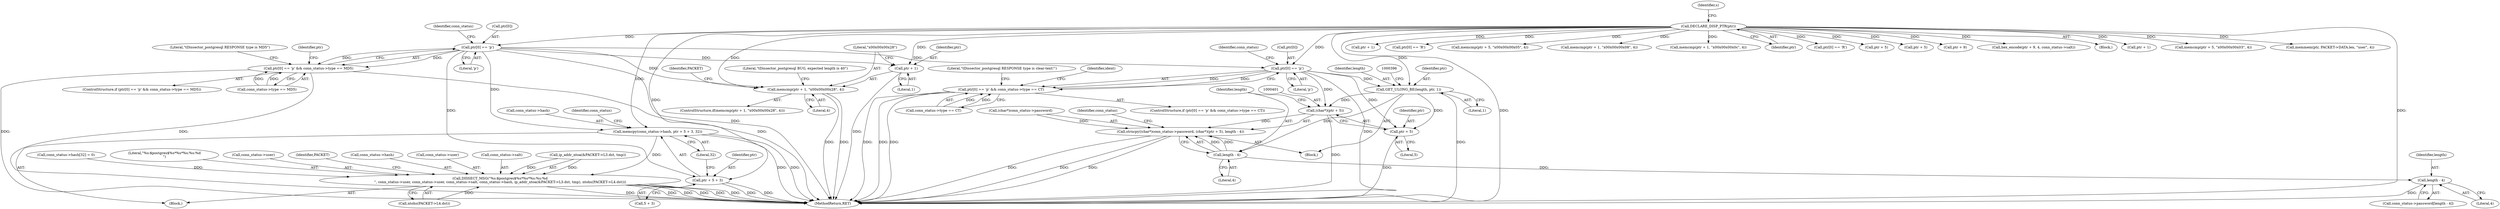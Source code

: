 digraph "0_ettercap_e3abe7d7585ecc420a7cab73313216613aadad5a@array" {
"1000286" [label="(Call,ptr[0] == 'p')"];
"1000114" [label="(Call,DECLARE_DISP_PTR(ptr))"];
"1000285" [label="(Call,ptr[0] == 'p' && conn_status->type == MD5)"];
"1000300" [label="(Call,memcmp(ptr + 1, \"\x00\x00\x00\x28\", 4))"];
"1000301" [label="(Call,ptr + 1)"];
"1000324" [label="(Call,memcpy(conn_status->hash, ptr + 5 + 3, 32))"];
"1000341" [label="(Call,DISSECT_MSG(\"%s:$postgres$%s*%s*%s:%s:%d\n\", conn_status->user, conn_status->user, conn_status->salt, conn_status->hash, ip_addr_ntoa(&PACKET->L3.dst, tmp), ntohs(PACKET->L4.dst)))"];
"1000328" [label="(Call,ptr + 5 + 3)"];
"1000376" [label="(Call,ptr[0] == 'p')"];
"1000375" [label="(Call,ptr[0] == 'p' && conn_status->type == CT)"];
"1000390" [label="(Call,GET_ULONG_BE(length, ptr, 1))"];
"1000400" [label="(Call,(char*)(ptr + 5))"];
"1000394" [label="(Call,strncpy((char*)conn_status->password, (char*)(ptr + 5), length - 4))"];
"1000402" [label="(Call,ptr + 5)"];
"1000405" [label="(Call,length - 4)"];
"1000413" [label="(Call,length - 4)"];
"1000493" [label="(Call,ptr + 1)"];
"1000299" [label="(ControlStructure,if(memcmp(ptr + 1, \"\x00\x00\x00\x28\", 4)))"];
"1000330" [label="(Call,5 + 3)"];
"1000400" [label="(Call,(char*)(ptr + 5))"];
"1000409" [label="(Call,conn_status->password[length - 4])"];
"1000378" [label="(Identifier,ptr)"];
"1000114" [label="(Call,DECLARE_DISP_PTR(ptr))"];
"1000535" [label="(Call,ptr[0] == 'R')"];
"1000285" [label="(Call,ptr[0] == 'p' && conn_status->type == MD5)"];
"1000499" [label="(Call,memcmp(ptr + 5, \"\x00\x00\x00\x05\", 4))"];
"1000291" [label="(Call,conn_status->type == MD5)"];
"1000329" [label="(Identifier,ptr)"];
"1000542" [label="(Call,memcmp(ptr + 1, \"\x00\x00\x00\x08\", 4))"];
"1000389" [label="(Literal,\"\tDissector_postgresql RESPONSE type is clear-text!\")"];
"1000118" [label="(Identifier,s)"];
"1000324" [label="(Call,memcpy(conn_status->hash, ptr + 5 + 3, 32))"];
"1000411" [label="(Identifier,conn_status)"];
"1000390" [label="(Call,GET_ULONG_BE(length, ptr, 1))"];
"1000492" [label="(Call,memcmp(ptr + 1, \"\x00\x00\x00\x0c\", 4))"];
"1000286" [label="(Call,ptr[0] == 'p')"];
"1000296" [label="(Block,)"];
"1000342" [label="(Literal,\"%s:$postgres$%s*%s*%s:%s:%d\n\")"];
"1000343" [label="(Call,conn_status->user)"];
"1000115" [label="(Identifier,ptr)"];
"1000383" [label="(Identifier,conn_status)"];
"1000380" [label="(Literal,'p')"];
"1000381" [label="(Call,conn_status->type == CT)"];
"1000333" [label="(Literal,32)"];
"1000569" [label="(Identifier,ident)"];
"1000386" [label="(Block,)"];
"1000337" [label="(Identifier,conn_status)"];
"1000377" [label="(Call,ptr[0])"];
"1000315" [label="(Identifier,PACKET)"];
"1000485" [label="(Call,ptr[0] == 'R')"];
"1000395" [label="(Call,(char*)conn_status->password)"];
"1000550" [label="(Call,ptr + 5)"];
"1000392" [label="(Identifier,ptr)"];
"1000341" [label="(Call,DISSECT_MSG(\"%s:$postgres$%s*%s*%s:%s:%d\n\", conn_status->user, conn_status->user, conn_status->salt, conn_status->hash, ip_addr_ntoa(&PACKET->L3.dst, tmp), ntohs(PACKET->L4.dst)))"];
"1000415" [label="(Literal,4)"];
"1000500" [label="(Call,ptr + 5)"];
"1000402" [label="(Call,ptr + 5)"];
"1000374" [label="(ControlStructure,if (ptr[0] == 'p' && conn_status->type == CT))"];
"1000406" [label="(Identifier,length)"];
"1000328" [label="(Call,ptr + 5 + 3)"];
"1000302" [label="(Identifier,ptr)"];
"1000363" [label="(Call,ntohs(PACKET->L4.dst))"];
"1000376" [label="(Call,ptr[0] == 'p')"];
"1000375" [label="(Call,ptr[0] == 'p' && conn_status->type == CT)"];
"1000370" [label="(Identifier,PACKET)"];
"1000301" [label="(Call,ptr + 1)"];
"1000405" [label="(Call,length - 4)"];
"1000407" [label="(Literal,4)"];
"1000413" [label="(Call,length - 4)"];
"1000290" [label="(Literal,'p')"];
"1000284" [label="(ControlStructure,if (ptr[0] == 'p' && conn_status->type == MD5))"];
"1000519" [label="(Call,ptr + 9)"];
"1000352" [label="(Call,conn_status->hash)"];
"1000518" [label="(Call,hex_encode(ptr + 9, 4, conn_status->salt))"];
"1000346" [label="(Call,conn_status->user)"];
"1000298" [label="(Literal,\"\tDissector_postgresql RESPONSE type is MD5\")"];
"1000349" [label="(Call,conn_status->salt)"];
"1000113" [label="(Block,)"];
"1000300" [label="(Call,memcmp(ptr + 1, \"\x00\x00\x00\x28\", 4))"];
"1000293" [label="(Identifier,conn_status)"];
"1000287" [label="(Call,ptr[0])"];
"1000303" [label="(Literal,1)"];
"1000304" [label="(Literal,\"\x00\x00\x00\x28\")"];
"1000543" [label="(Call,ptr + 1)"];
"1000325" [label="(Call,conn_status->hash)"];
"1000572" [label="(MethodReturn,RET)"];
"1000305" [label="(Literal,4)"];
"1000549" [label="(Call,memcmp(ptr + 5, \"\x00\x00\x00\x03\", 4))"];
"1000308" [label="(Literal,\"\tDissector_postgresql BUG, expected length is 40\")"];
"1000355" [label="(Call,ip_addr_ntoa(&PACKET->L3.dst, tmp))"];
"1000334" [label="(Call,conn_status->hash[32] = 0)"];
"1000393" [label="(Literal,1)"];
"1000394" [label="(Call,strncpy((char*)conn_status->password, (char*)(ptr + 5), length - 4))"];
"1000404" [label="(Literal,5)"];
"1000169" [label="(Call,memmem(ptr, PACKET->DATA.len, \"user\", 4))"];
"1000403" [label="(Identifier,ptr)"];
"1000391" [label="(Identifier,length)"];
"1000414" [label="(Identifier,length)"];
"1000286" -> "1000285"  [label="AST: "];
"1000286" -> "1000290"  [label="CFG: "];
"1000287" -> "1000286"  [label="AST: "];
"1000290" -> "1000286"  [label="AST: "];
"1000293" -> "1000286"  [label="CFG: "];
"1000285" -> "1000286"  [label="CFG: "];
"1000286" -> "1000572"  [label="DDG: "];
"1000286" -> "1000285"  [label="DDG: "];
"1000286" -> "1000285"  [label="DDG: "];
"1000114" -> "1000286"  [label="DDG: "];
"1000286" -> "1000300"  [label="DDG: "];
"1000286" -> "1000301"  [label="DDG: "];
"1000286" -> "1000324"  [label="DDG: "];
"1000286" -> "1000328"  [label="DDG: "];
"1000286" -> "1000376"  [label="DDG: "];
"1000114" -> "1000113"  [label="AST: "];
"1000114" -> "1000115"  [label="CFG: "];
"1000115" -> "1000114"  [label="AST: "];
"1000118" -> "1000114"  [label="CFG: "];
"1000114" -> "1000572"  [label="DDG: "];
"1000114" -> "1000572"  [label="DDG: "];
"1000114" -> "1000169"  [label="DDG: "];
"1000114" -> "1000300"  [label="DDG: "];
"1000114" -> "1000301"  [label="DDG: "];
"1000114" -> "1000324"  [label="DDG: "];
"1000114" -> "1000328"  [label="DDG: "];
"1000114" -> "1000376"  [label="DDG: "];
"1000114" -> "1000390"  [label="DDG: "];
"1000114" -> "1000485"  [label="DDG: "];
"1000114" -> "1000492"  [label="DDG: "];
"1000114" -> "1000493"  [label="DDG: "];
"1000114" -> "1000499"  [label="DDG: "];
"1000114" -> "1000500"  [label="DDG: "];
"1000114" -> "1000518"  [label="DDG: "];
"1000114" -> "1000519"  [label="DDG: "];
"1000114" -> "1000535"  [label="DDG: "];
"1000114" -> "1000542"  [label="DDG: "];
"1000114" -> "1000543"  [label="DDG: "];
"1000114" -> "1000549"  [label="DDG: "];
"1000114" -> "1000550"  [label="DDG: "];
"1000285" -> "1000284"  [label="AST: "];
"1000285" -> "1000291"  [label="CFG: "];
"1000291" -> "1000285"  [label="AST: "];
"1000298" -> "1000285"  [label="CFG: "];
"1000378" -> "1000285"  [label="CFG: "];
"1000285" -> "1000572"  [label="DDG: "];
"1000285" -> "1000572"  [label="DDG: "];
"1000285" -> "1000572"  [label="DDG: "];
"1000291" -> "1000285"  [label="DDG: "];
"1000291" -> "1000285"  [label="DDG: "];
"1000300" -> "1000299"  [label="AST: "];
"1000300" -> "1000305"  [label="CFG: "];
"1000301" -> "1000300"  [label="AST: "];
"1000304" -> "1000300"  [label="AST: "];
"1000305" -> "1000300"  [label="AST: "];
"1000308" -> "1000300"  [label="CFG: "];
"1000315" -> "1000300"  [label="CFG: "];
"1000300" -> "1000572"  [label="DDG: "];
"1000300" -> "1000572"  [label="DDG: "];
"1000301" -> "1000303"  [label="CFG: "];
"1000302" -> "1000301"  [label="AST: "];
"1000303" -> "1000301"  [label="AST: "];
"1000304" -> "1000301"  [label="CFG: "];
"1000301" -> "1000572"  [label="DDG: "];
"1000324" -> "1000296"  [label="AST: "];
"1000324" -> "1000333"  [label="CFG: "];
"1000325" -> "1000324"  [label="AST: "];
"1000328" -> "1000324"  [label="AST: "];
"1000333" -> "1000324"  [label="AST: "];
"1000337" -> "1000324"  [label="CFG: "];
"1000324" -> "1000572"  [label="DDG: "];
"1000324" -> "1000572"  [label="DDG: "];
"1000324" -> "1000341"  [label="DDG: "];
"1000341" -> "1000296"  [label="AST: "];
"1000341" -> "1000363"  [label="CFG: "];
"1000342" -> "1000341"  [label="AST: "];
"1000343" -> "1000341"  [label="AST: "];
"1000346" -> "1000341"  [label="AST: "];
"1000349" -> "1000341"  [label="AST: "];
"1000352" -> "1000341"  [label="AST: "];
"1000355" -> "1000341"  [label="AST: "];
"1000363" -> "1000341"  [label="AST: "];
"1000370" -> "1000341"  [label="CFG: "];
"1000341" -> "1000572"  [label="DDG: "];
"1000341" -> "1000572"  [label="DDG: "];
"1000341" -> "1000572"  [label="DDG: "];
"1000341" -> "1000572"  [label="DDG: "];
"1000341" -> "1000572"  [label="DDG: "];
"1000341" -> "1000572"  [label="DDG: "];
"1000334" -> "1000341"  [label="DDG: "];
"1000355" -> "1000341"  [label="DDG: "];
"1000355" -> "1000341"  [label="DDG: "];
"1000363" -> "1000341"  [label="DDG: "];
"1000328" -> "1000330"  [label="CFG: "];
"1000329" -> "1000328"  [label="AST: "];
"1000330" -> "1000328"  [label="AST: "];
"1000333" -> "1000328"  [label="CFG: "];
"1000328" -> "1000572"  [label="DDG: "];
"1000328" -> "1000572"  [label="DDG: "];
"1000376" -> "1000375"  [label="AST: "];
"1000376" -> "1000380"  [label="CFG: "];
"1000377" -> "1000376"  [label="AST: "];
"1000380" -> "1000376"  [label="AST: "];
"1000383" -> "1000376"  [label="CFG: "];
"1000375" -> "1000376"  [label="CFG: "];
"1000376" -> "1000572"  [label="DDG: "];
"1000376" -> "1000375"  [label="DDG: "];
"1000376" -> "1000375"  [label="DDG: "];
"1000376" -> "1000390"  [label="DDG: "];
"1000376" -> "1000400"  [label="DDG: "];
"1000376" -> "1000402"  [label="DDG: "];
"1000375" -> "1000374"  [label="AST: "];
"1000375" -> "1000381"  [label="CFG: "];
"1000381" -> "1000375"  [label="AST: "];
"1000389" -> "1000375"  [label="CFG: "];
"1000569" -> "1000375"  [label="CFG: "];
"1000375" -> "1000572"  [label="DDG: "];
"1000375" -> "1000572"  [label="DDG: "];
"1000375" -> "1000572"  [label="DDG: "];
"1000381" -> "1000375"  [label="DDG: "];
"1000381" -> "1000375"  [label="DDG: "];
"1000390" -> "1000386"  [label="AST: "];
"1000390" -> "1000393"  [label="CFG: "];
"1000391" -> "1000390"  [label="AST: "];
"1000392" -> "1000390"  [label="AST: "];
"1000393" -> "1000390"  [label="AST: "];
"1000396" -> "1000390"  [label="CFG: "];
"1000390" -> "1000572"  [label="DDG: "];
"1000390" -> "1000400"  [label="DDG: "];
"1000390" -> "1000402"  [label="DDG: "];
"1000390" -> "1000405"  [label="DDG: "];
"1000400" -> "1000394"  [label="AST: "];
"1000400" -> "1000402"  [label="CFG: "];
"1000401" -> "1000400"  [label="AST: "];
"1000402" -> "1000400"  [label="AST: "];
"1000406" -> "1000400"  [label="CFG: "];
"1000400" -> "1000572"  [label="DDG: "];
"1000400" -> "1000394"  [label="DDG: "];
"1000394" -> "1000386"  [label="AST: "];
"1000394" -> "1000405"  [label="CFG: "];
"1000395" -> "1000394"  [label="AST: "];
"1000405" -> "1000394"  [label="AST: "];
"1000411" -> "1000394"  [label="CFG: "];
"1000394" -> "1000572"  [label="DDG: "];
"1000394" -> "1000572"  [label="DDG: "];
"1000394" -> "1000572"  [label="DDG: "];
"1000395" -> "1000394"  [label="DDG: "];
"1000405" -> "1000394"  [label="DDG: "];
"1000405" -> "1000394"  [label="DDG: "];
"1000402" -> "1000404"  [label="CFG: "];
"1000403" -> "1000402"  [label="AST: "];
"1000404" -> "1000402"  [label="AST: "];
"1000402" -> "1000572"  [label="DDG: "];
"1000405" -> "1000407"  [label="CFG: "];
"1000406" -> "1000405"  [label="AST: "];
"1000407" -> "1000405"  [label="AST: "];
"1000405" -> "1000413"  [label="DDG: "];
"1000413" -> "1000409"  [label="AST: "];
"1000413" -> "1000415"  [label="CFG: "];
"1000414" -> "1000413"  [label="AST: "];
"1000415" -> "1000413"  [label="AST: "];
"1000409" -> "1000413"  [label="CFG: "];
"1000413" -> "1000572"  [label="DDG: "];
}
